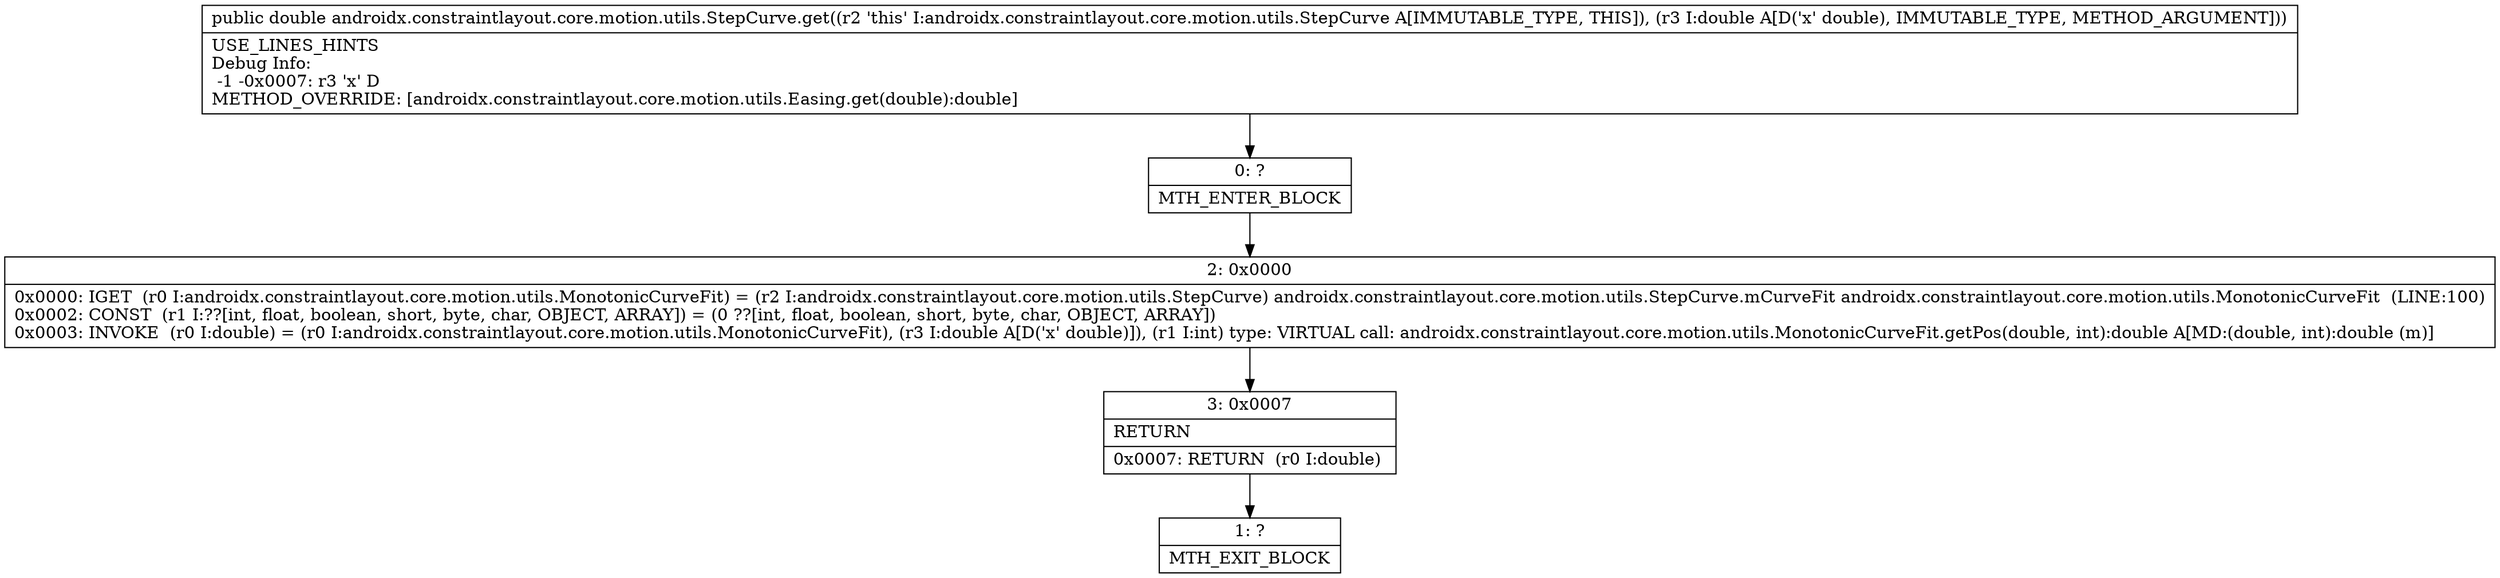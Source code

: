 digraph "CFG forandroidx.constraintlayout.core.motion.utils.StepCurve.get(D)D" {
Node_0 [shape=record,label="{0\:\ ?|MTH_ENTER_BLOCK\l}"];
Node_2 [shape=record,label="{2\:\ 0x0000|0x0000: IGET  (r0 I:androidx.constraintlayout.core.motion.utils.MonotonicCurveFit) = (r2 I:androidx.constraintlayout.core.motion.utils.StepCurve) androidx.constraintlayout.core.motion.utils.StepCurve.mCurveFit androidx.constraintlayout.core.motion.utils.MonotonicCurveFit  (LINE:100)\l0x0002: CONST  (r1 I:??[int, float, boolean, short, byte, char, OBJECT, ARRAY]) = (0 ??[int, float, boolean, short, byte, char, OBJECT, ARRAY]) \l0x0003: INVOKE  (r0 I:double) = (r0 I:androidx.constraintlayout.core.motion.utils.MonotonicCurveFit), (r3 I:double A[D('x' double)]), (r1 I:int) type: VIRTUAL call: androidx.constraintlayout.core.motion.utils.MonotonicCurveFit.getPos(double, int):double A[MD:(double, int):double (m)]\l}"];
Node_3 [shape=record,label="{3\:\ 0x0007|RETURN\l|0x0007: RETURN  (r0 I:double) \l}"];
Node_1 [shape=record,label="{1\:\ ?|MTH_EXIT_BLOCK\l}"];
MethodNode[shape=record,label="{public double androidx.constraintlayout.core.motion.utils.StepCurve.get((r2 'this' I:androidx.constraintlayout.core.motion.utils.StepCurve A[IMMUTABLE_TYPE, THIS]), (r3 I:double A[D('x' double), IMMUTABLE_TYPE, METHOD_ARGUMENT]))  | USE_LINES_HINTS\lDebug Info:\l  \-1 \-0x0007: r3 'x' D\lMETHOD_OVERRIDE: [androidx.constraintlayout.core.motion.utils.Easing.get(double):double]\l}"];
MethodNode -> Node_0;Node_0 -> Node_2;
Node_2 -> Node_3;
Node_3 -> Node_1;
}

